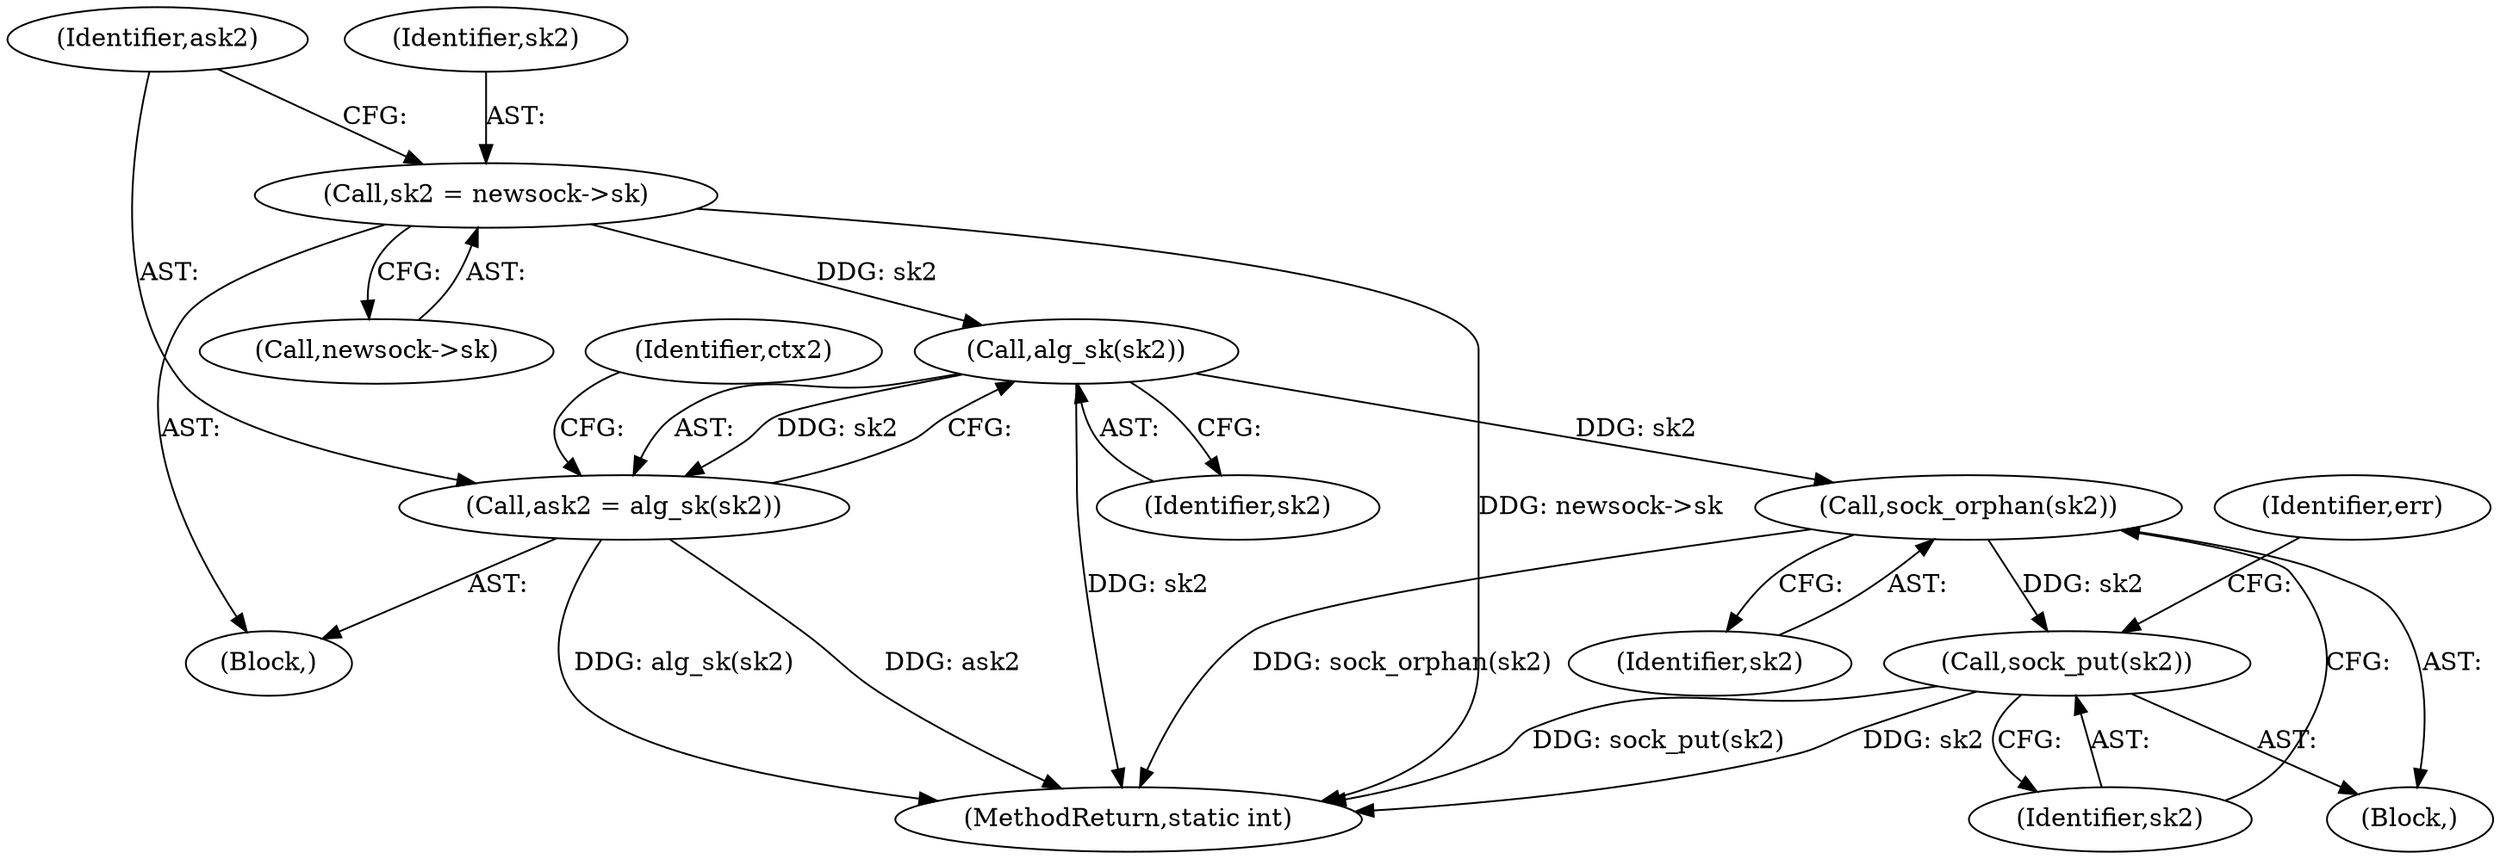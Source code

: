digraph "0_linux_4afa5f9617927453ac04b24b584f6c718dfb4f45@pointer" {
"1000167" [label="(Call,sk2 = newsock->sk)"];
"1000174" [label="(Call,alg_sk(sk2))"];
"1000172" [label="(Call,ask2 = alg_sk(sk2))"];
"1000202" [label="(Call,sock_orphan(sk2))"];
"1000204" [label="(Call,sock_put(sk2))"];
"1000169" [label="(Call,newsock->sk)"];
"1000167" [label="(Call,sk2 = newsock->sk)"];
"1000203" [label="(Identifier,sk2)"];
"1000173" [label="(Identifier,ask2)"];
"1000172" [label="(Call,ask2 = alg_sk(sk2))"];
"1000175" [label="(Identifier,sk2)"];
"1000207" [label="(Identifier,err)"];
"1000168" [label="(Identifier,sk2)"];
"1000174" [label="(Call,alg_sk(sk2))"];
"1000205" [label="(Identifier,sk2)"];
"1000208" [label="(MethodReturn,static int)"];
"1000202" [label="(Call,sock_orphan(sk2))"];
"1000104" [label="(Block,)"];
"1000201" [label="(Block,)"];
"1000204" [label="(Call,sock_put(sk2))"];
"1000177" [label="(Identifier,ctx2)"];
"1000167" -> "1000104"  [label="AST: "];
"1000167" -> "1000169"  [label="CFG: "];
"1000168" -> "1000167"  [label="AST: "];
"1000169" -> "1000167"  [label="AST: "];
"1000173" -> "1000167"  [label="CFG: "];
"1000167" -> "1000208"  [label="DDG: newsock->sk"];
"1000167" -> "1000174"  [label="DDG: sk2"];
"1000174" -> "1000172"  [label="AST: "];
"1000174" -> "1000175"  [label="CFG: "];
"1000175" -> "1000174"  [label="AST: "];
"1000172" -> "1000174"  [label="CFG: "];
"1000174" -> "1000208"  [label="DDG: sk2"];
"1000174" -> "1000172"  [label="DDG: sk2"];
"1000174" -> "1000202"  [label="DDG: sk2"];
"1000172" -> "1000104"  [label="AST: "];
"1000173" -> "1000172"  [label="AST: "];
"1000177" -> "1000172"  [label="CFG: "];
"1000172" -> "1000208"  [label="DDG: ask2"];
"1000172" -> "1000208"  [label="DDG: alg_sk(sk2)"];
"1000202" -> "1000201"  [label="AST: "];
"1000202" -> "1000203"  [label="CFG: "];
"1000203" -> "1000202"  [label="AST: "];
"1000205" -> "1000202"  [label="CFG: "];
"1000202" -> "1000208"  [label="DDG: sock_orphan(sk2)"];
"1000202" -> "1000204"  [label="DDG: sk2"];
"1000204" -> "1000201"  [label="AST: "];
"1000204" -> "1000205"  [label="CFG: "];
"1000205" -> "1000204"  [label="AST: "];
"1000207" -> "1000204"  [label="CFG: "];
"1000204" -> "1000208"  [label="DDG: sk2"];
"1000204" -> "1000208"  [label="DDG: sock_put(sk2)"];
}
